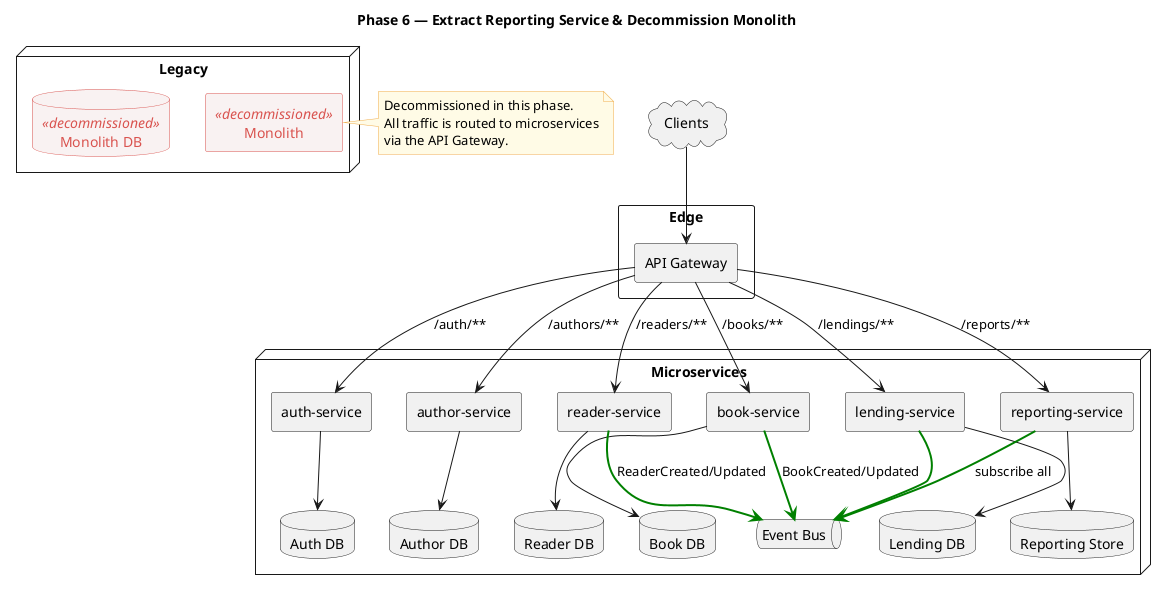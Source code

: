 @startuml
title Phase 6 — Extract Reporting Service & Decommission Monolith

skinparam componentStyle rectangle
skinparam shadowing false

' Style for decommissioned components
skinparam component<<decommissioned>> {
  BackgroundColor #f9f2f2
  BorderColor #d9534f
  FontColor #d9534f
}
skinparam database<<decommissioned>> {
  BackgroundColor #f9f2f2
  BorderColor #d9534f
  FontColor #d9534f
}
skinparam note {
  BackgroundColor #fffbe6
  BorderColor #f0ad4e
}

cloud "Clients" as Clients
rectangle "Edge" {
  [API Gateway] as Gateway
}
node "Microservices" {
  [auth-service] as Auth
  [reader-service] as Reader
  [author-service] as Author
  [book-service] as Book
  [lending-service] as Lending
  [reporting-service] as Reporting
  queue "Event Bus" as Bus
  database "Auth DB" as AuthDB
  database "Reader DB" as ReaderDB
  database "Author DB" as AuthorDB
  database "Book DB" as BookDB
  database "Lending DB" as LendingDB
  database "Reporting Store" as ReportDB
}

' Keep legacy visible but marked decommissioned
node "Legacy" {
  [Monolith] <<decommissioned>> as Monolith
  database "Monolith DB" <<decommissioned>> as MonoDB
}

Clients --> Gateway
Gateway --> Auth : /auth/**
Gateway --> Reader : /readers/**
Gateway --> Author : /authors/**
Gateway --> Book : /books/**
Gateway --> Lending : /lendings/**
Gateway --> Reporting : /reports/**

Auth --> AuthDB
Reader --> ReaderDB
Author --> AuthorDB
Book --> BookDB
Lending --> LendingDB
Reporting --> ReportDB

Lending -[#green,bold]-> Bus
Book -[#green,bold]-> Bus : BookCreated/Updated
Reader -[#green,bold]-> Bus : ReaderCreated/Updated
Reporting -[#green,bold]-> Bus : subscribe all

note right of Monolith
  Decommissioned in this phase.
  All traffic is routed to microservices
  via the API Gateway.
end note

@enduml
